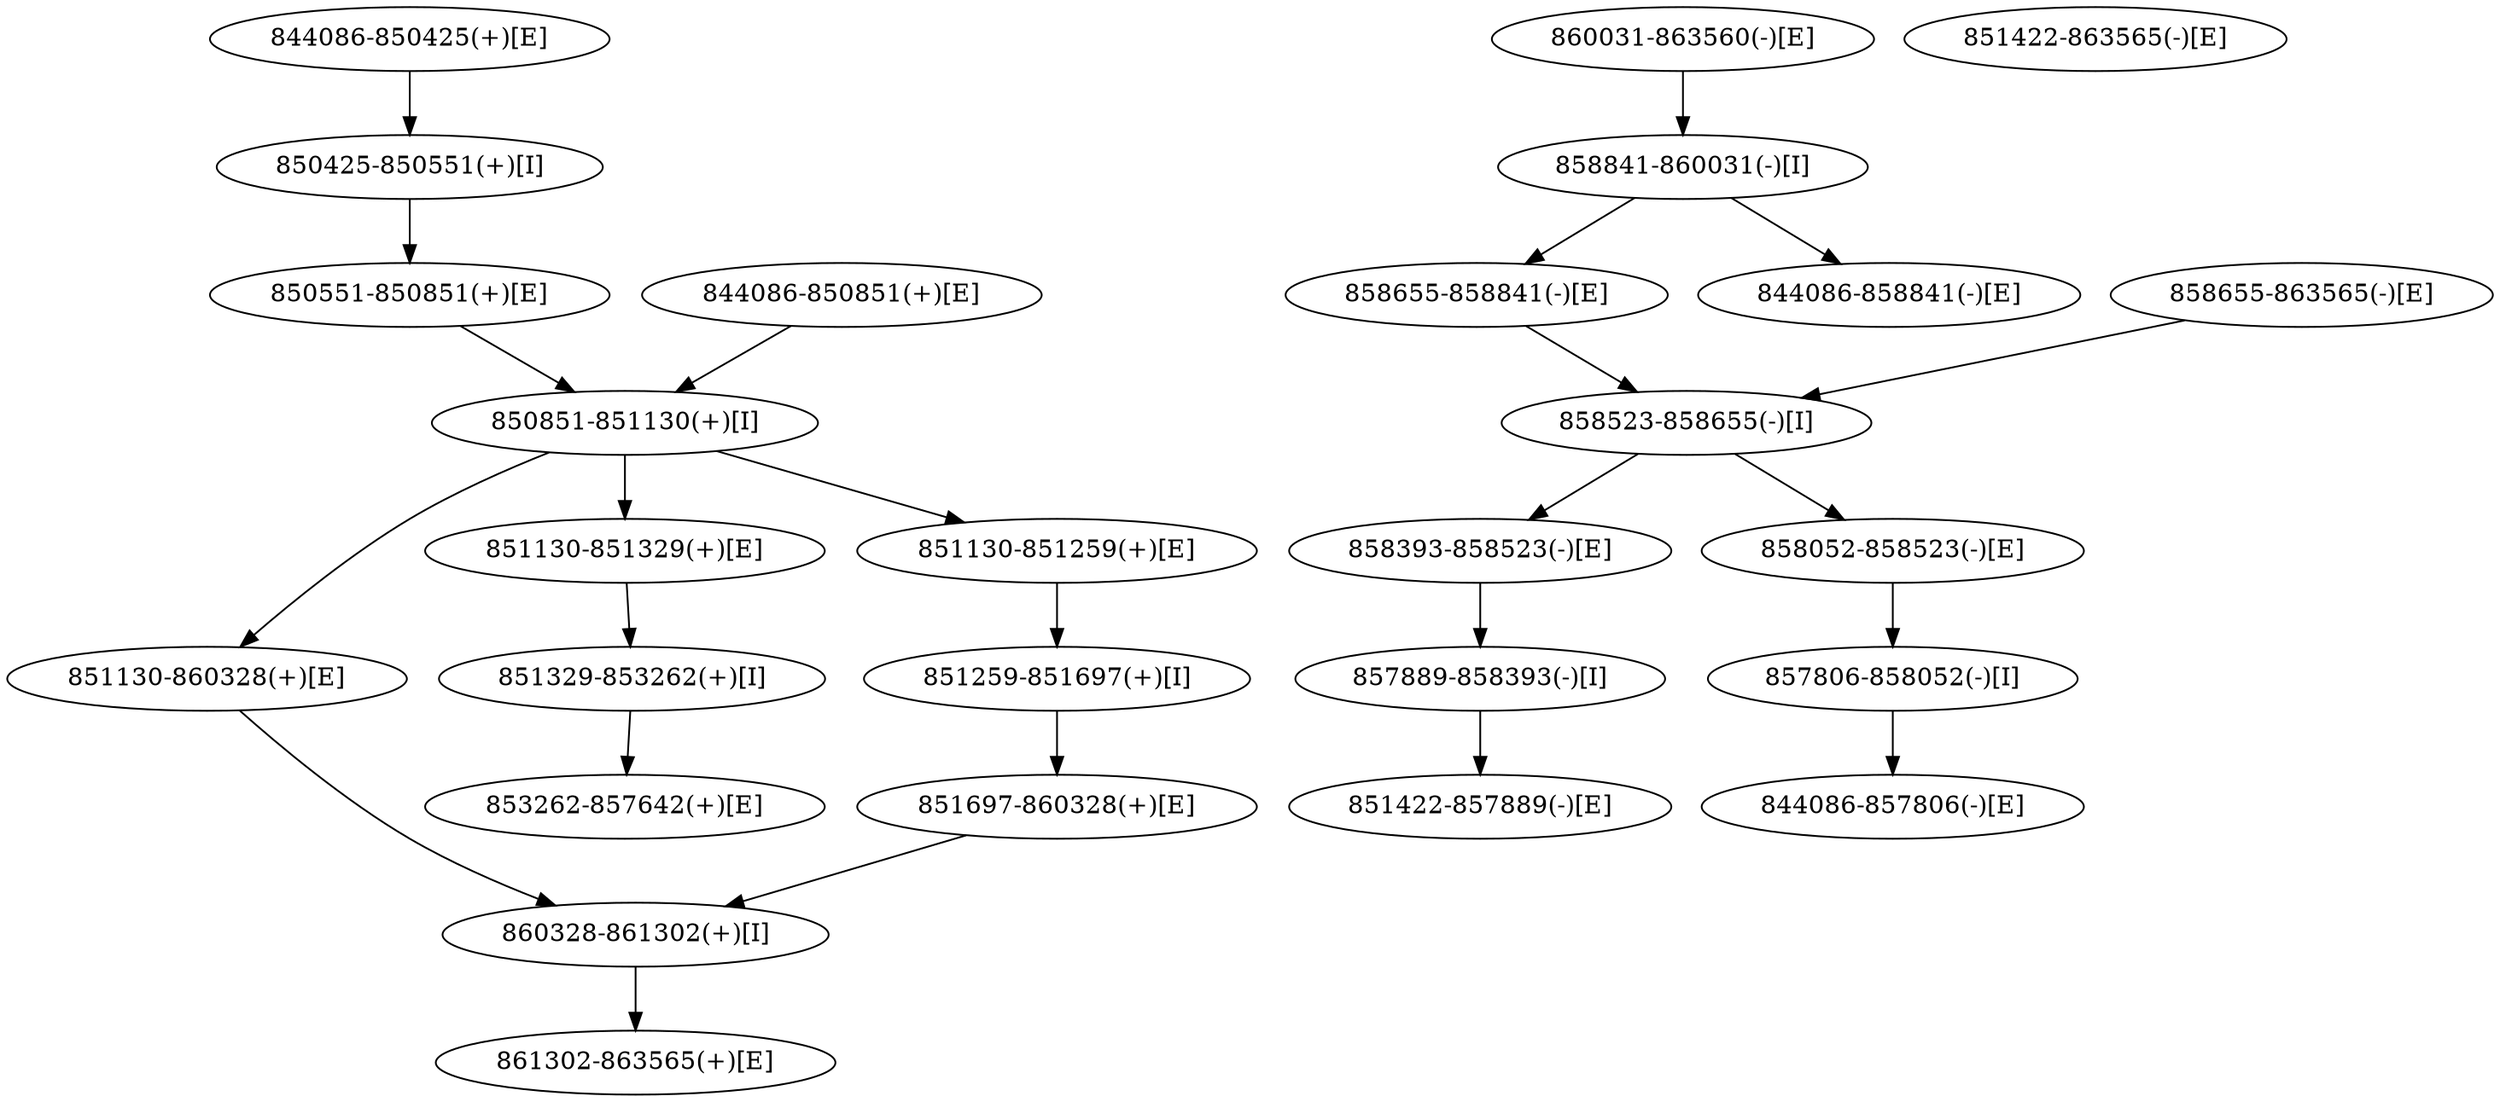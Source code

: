 strict digraph G {
"851130-860328(+)[E]" [ids="LNCAP_SHEZH2.939.1.1,LNCAP_SHEZH2.941.1.1,LNCAP_SHEZH2.943.1.1,LNCAP_SHEZH2.945.1.1,LNCAP_SHEZH2.947.1.1,LNCAP_SHEZH2.975.2.1,LNCAP_SHEZH2.975.3.1,LNCAP_SHEZH2.977.1.1,LNCAP_SHSCRAMBLE.629089.1.1,LNCAP_SHSCRAMBLE.629091.1.1,VCAP_SHEZH2.657999.2.2,VCAP_SHSCRAMBLE.684679.1.1"];
"851130-851329(+)[E]" [ids="LNCAP_SHEZH2.975.1.2,LNCAP_SHSCRAMBLE.629135.1.2"];
"851259-851697(+)[I]" [ids="VCAP_SHEZH2.657999.1"];
"851422-857889(-)[E]" [ids="LNCAP_SHEZH2.939.1.1,LNCAP_SHEZH2.941.1.1,LNCAP_SHEZH2.943.1.1,LNCAP_SHEZH2.945.1.1,LNCAP_SHEZH2.947.1.1,LNCAP_SHSCRAMBLE.629089.1.1,LNCAP_SHSCRAMBLE.629091.1.1,VCAP_SHSCRAMBLE.684681.2.1"];
"850551-850851(+)[E]" [ids="VCAP_SHEZH2.657999.1.2"];
"844086-850851(+)[E]" [ids="LNCAP_SHEZH2.975.1.1,LNCAP_SHSCRAMBLE.629085.1.1,LNCAP_SHSCRAMBLE.629135.1.1,VCAP_SHEZH2.657999.2.1,VCAP_SHSCRAMBLE.684563.1.1"];
"858393-858523(-)[E]" [ids="VCAP_SHSCRAMBLE.684681.2.2"];
"857806-858052(-)[I]" [ids="VCAP_SHEZH2.658001.1"];
"860328-861302(+)[I]" [ids="VCAP_SHEZH2.657999.1,VCAP_SHEZH2.657999.2,VCAP_SHSCRAMBLE.684679.1"];
"850425-850551(+)[I]" [ids="VCAP_SHEZH2.657999.1"];
"858655-858841(-)[E]" [ids="VCAP_SHEZH2.658001.1.3"];
"851697-860328(+)[E]" [ids="LNCAP_SHEZH2.939.1.1,LNCAP_SHEZH2.941.1.1,LNCAP_SHEZH2.943.1.1,LNCAP_SHEZH2.945.1.1,LNCAP_SHEZH2.947.1.1,LNCAP_SHEZH2.975.3.1,LNCAP_SHEZH2.977.1.1,LNCAP_SHSCRAMBLE.629089.1.1,LNCAP_SHSCRAMBLE.629091.1.1,VCAP_SHEZH2.657999.1.4"];
"860031-863560(-)[E]" [ids="VCAP_SHEZH2.658001.1.4,VCAP_SHEZH2.658001.2.2"];
"844086-850425(+)[E]" [ids="LNCAP_SHSCRAMBLE.629085.1.1,VCAP_SHEZH2.657999.1.1,VCAP_SHSCRAMBLE.684563.1.1"];
"844086-858841(-)[E]" [ids="LNCAP_SHEZH2.939.1.1,LNCAP_SHEZH2.941.1.1,LNCAP_SHEZH2.943.1.1,LNCAP_SHEZH2.945.1.1,LNCAP_SHEZH2.947.1.1,LNCAP_SHSCRAMBLE.629085.1.1,LNCAP_SHSCRAMBLE.629089.1.1,LNCAP_SHSCRAMBLE.629091.1.1,VCAP_SHEZH2.658001.2.1,VCAP_SHSCRAMBLE.684563.1.1,VCAP_SHSCRAMBLE.684681.1.1"];
"857889-858393(-)[I]" [ids="VCAP_SHSCRAMBLE.684681.2"];
"853262-857642(+)[E]" [ids="LNCAP_SHEZH2.939.1.1,LNCAP_SHEZH2.941.1.1,LNCAP_SHEZH2.943.1.1,LNCAP_SHEZH2.945.1.1,LNCAP_SHEZH2.947.1.1,LNCAP_SHEZH2.975.1.3,LNCAP_SHEZH2.977.1.1,LNCAP_SHSCRAMBLE.629089.1.1,LNCAP_SHSCRAMBLE.629091.1.1,LNCAP_SHSCRAMBLE.629135.1.3"];
"850851-851130(+)[I]" [ids="LNCAP_SHEZH2.975.1,LNCAP_SHSCRAMBLE.629135.1,VCAP_SHEZH2.657999.1,VCAP_SHEZH2.657999.2"];
"851130-851259(+)[E]" [ids="VCAP_SHEZH2.657999.1.3"];
"858052-858523(-)[E]" [ids="VCAP_SHEZH2.658001.1.2"];
"858523-858655(-)[I]" [ids="VCAP_SHEZH2.658001.1,VCAP_SHSCRAMBLE.684681.2"];
"861302-863565(+)[E]" [ids="LNCAP_SHEZH2.951.1.1,LNCAP_SHEZH2.953.1.1,VCAP_SHEZH2.657999.1.5,VCAP_SHEZH2.657999.2.3,VCAP_SHSCRAMBLE.684679.1.2"];
"858655-863565(-)[E]" [ids="VCAP_SHSCRAMBLE.684681.2.3"];
"851329-853262(+)[I]" [ids="LNCAP_SHEZH2.975.1,LNCAP_SHSCRAMBLE.629135.1"];
"844086-857806(-)[E]" [ids="LNCAP_SHEZH2.939.1.1,LNCAP_SHEZH2.941.1.1,LNCAP_SHEZH2.943.1.1,LNCAP_SHEZH2.945.1.1,LNCAP_SHEZH2.947.1.1,LNCAP_SHSCRAMBLE.629085.1.1,LNCAP_SHSCRAMBLE.629089.1.1,LNCAP_SHSCRAMBLE.629091.1.1,VCAP_SHEZH2.658001.1.1,VCAP_SHSCRAMBLE.684563.1.1,VCAP_SHSCRAMBLE.684681.1.1"];
"858841-860031(-)[I]" [ids="VCAP_SHEZH2.658001.1,VCAP_SHEZH2.658001.2"];
"851422-863565(-)[E]" [ids="LNCAP_SHEZH2.939.1.1,LNCAP_SHEZH2.941.1.1,LNCAP_SHEZH2.943.1.1,LNCAP_SHEZH2.945.1.1,LNCAP_SHEZH2.947.1.1,LNCAP_SHSCRAMBLE.629089.1.1,LNCAP_SHSCRAMBLE.629091.1.1,LNCAP_SHSCRAMBLE.629107.1.1,VCAP_SHSCRAMBLE.684681.3.1"];
"851130-860328(+)[E]" -> "860328-861302(+)[I]";
"851130-851329(+)[E]" -> "851329-853262(+)[I]";
"851259-851697(+)[I]" -> "851697-860328(+)[E]";
"850551-850851(+)[E]" -> "850851-851130(+)[I]";
"844086-850851(+)[E]" -> "850851-851130(+)[I]";
"858393-858523(-)[E]" -> "857889-858393(-)[I]";
"857806-858052(-)[I]" -> "844086-857806(-)[E]";
"860328-861302(+)[I]" -> "861302-863565(+)[E]";
"850425-850551(+)[I]" -> "850551-850851(+)[E]";
"858655-858841(-)[E]" -> "858523-858655(-)[I]";
"851697-860328(+)[E]" -> "860328-861302(+)[I]";
"860031-863560(-)[E]" -> "858841-860031(-)[I]";
"844086-850425(+)[E]" -> "850425-850551(+)[I]";
"857889-858393(-)[I]" -> "851422-857889(-)[E]";
"850851-851130(+)[I]" -> "851130-851259(+)[E]";
"850851-851130(+)[I]" -> "851130-860328(+)[E]";
"850851-851130(+)[I]" -> "851130-851329(+)[E]";
"851130-851259(+)[E]" -> "851259-851697(+)[I]";
"858052-858523(-)[E]" -> "857806-858052(-)[I]";
"858523-858655(-)[I]" -> "858052-858523(-)[E]";
"858523-858655(-)[I]" -> "858393-858523(-)[E]";
"858655-863565(-)[E]" -> "858523-858655(-)[I]";
"851329-853262(+)[I]" -> "853262-857642(+)[E]";
"858841-860031(-)[I]" -> "844086-858841(-)[E]";
"858841-860031(-)[I]" -> "858655-858841(-)[E]";
}
